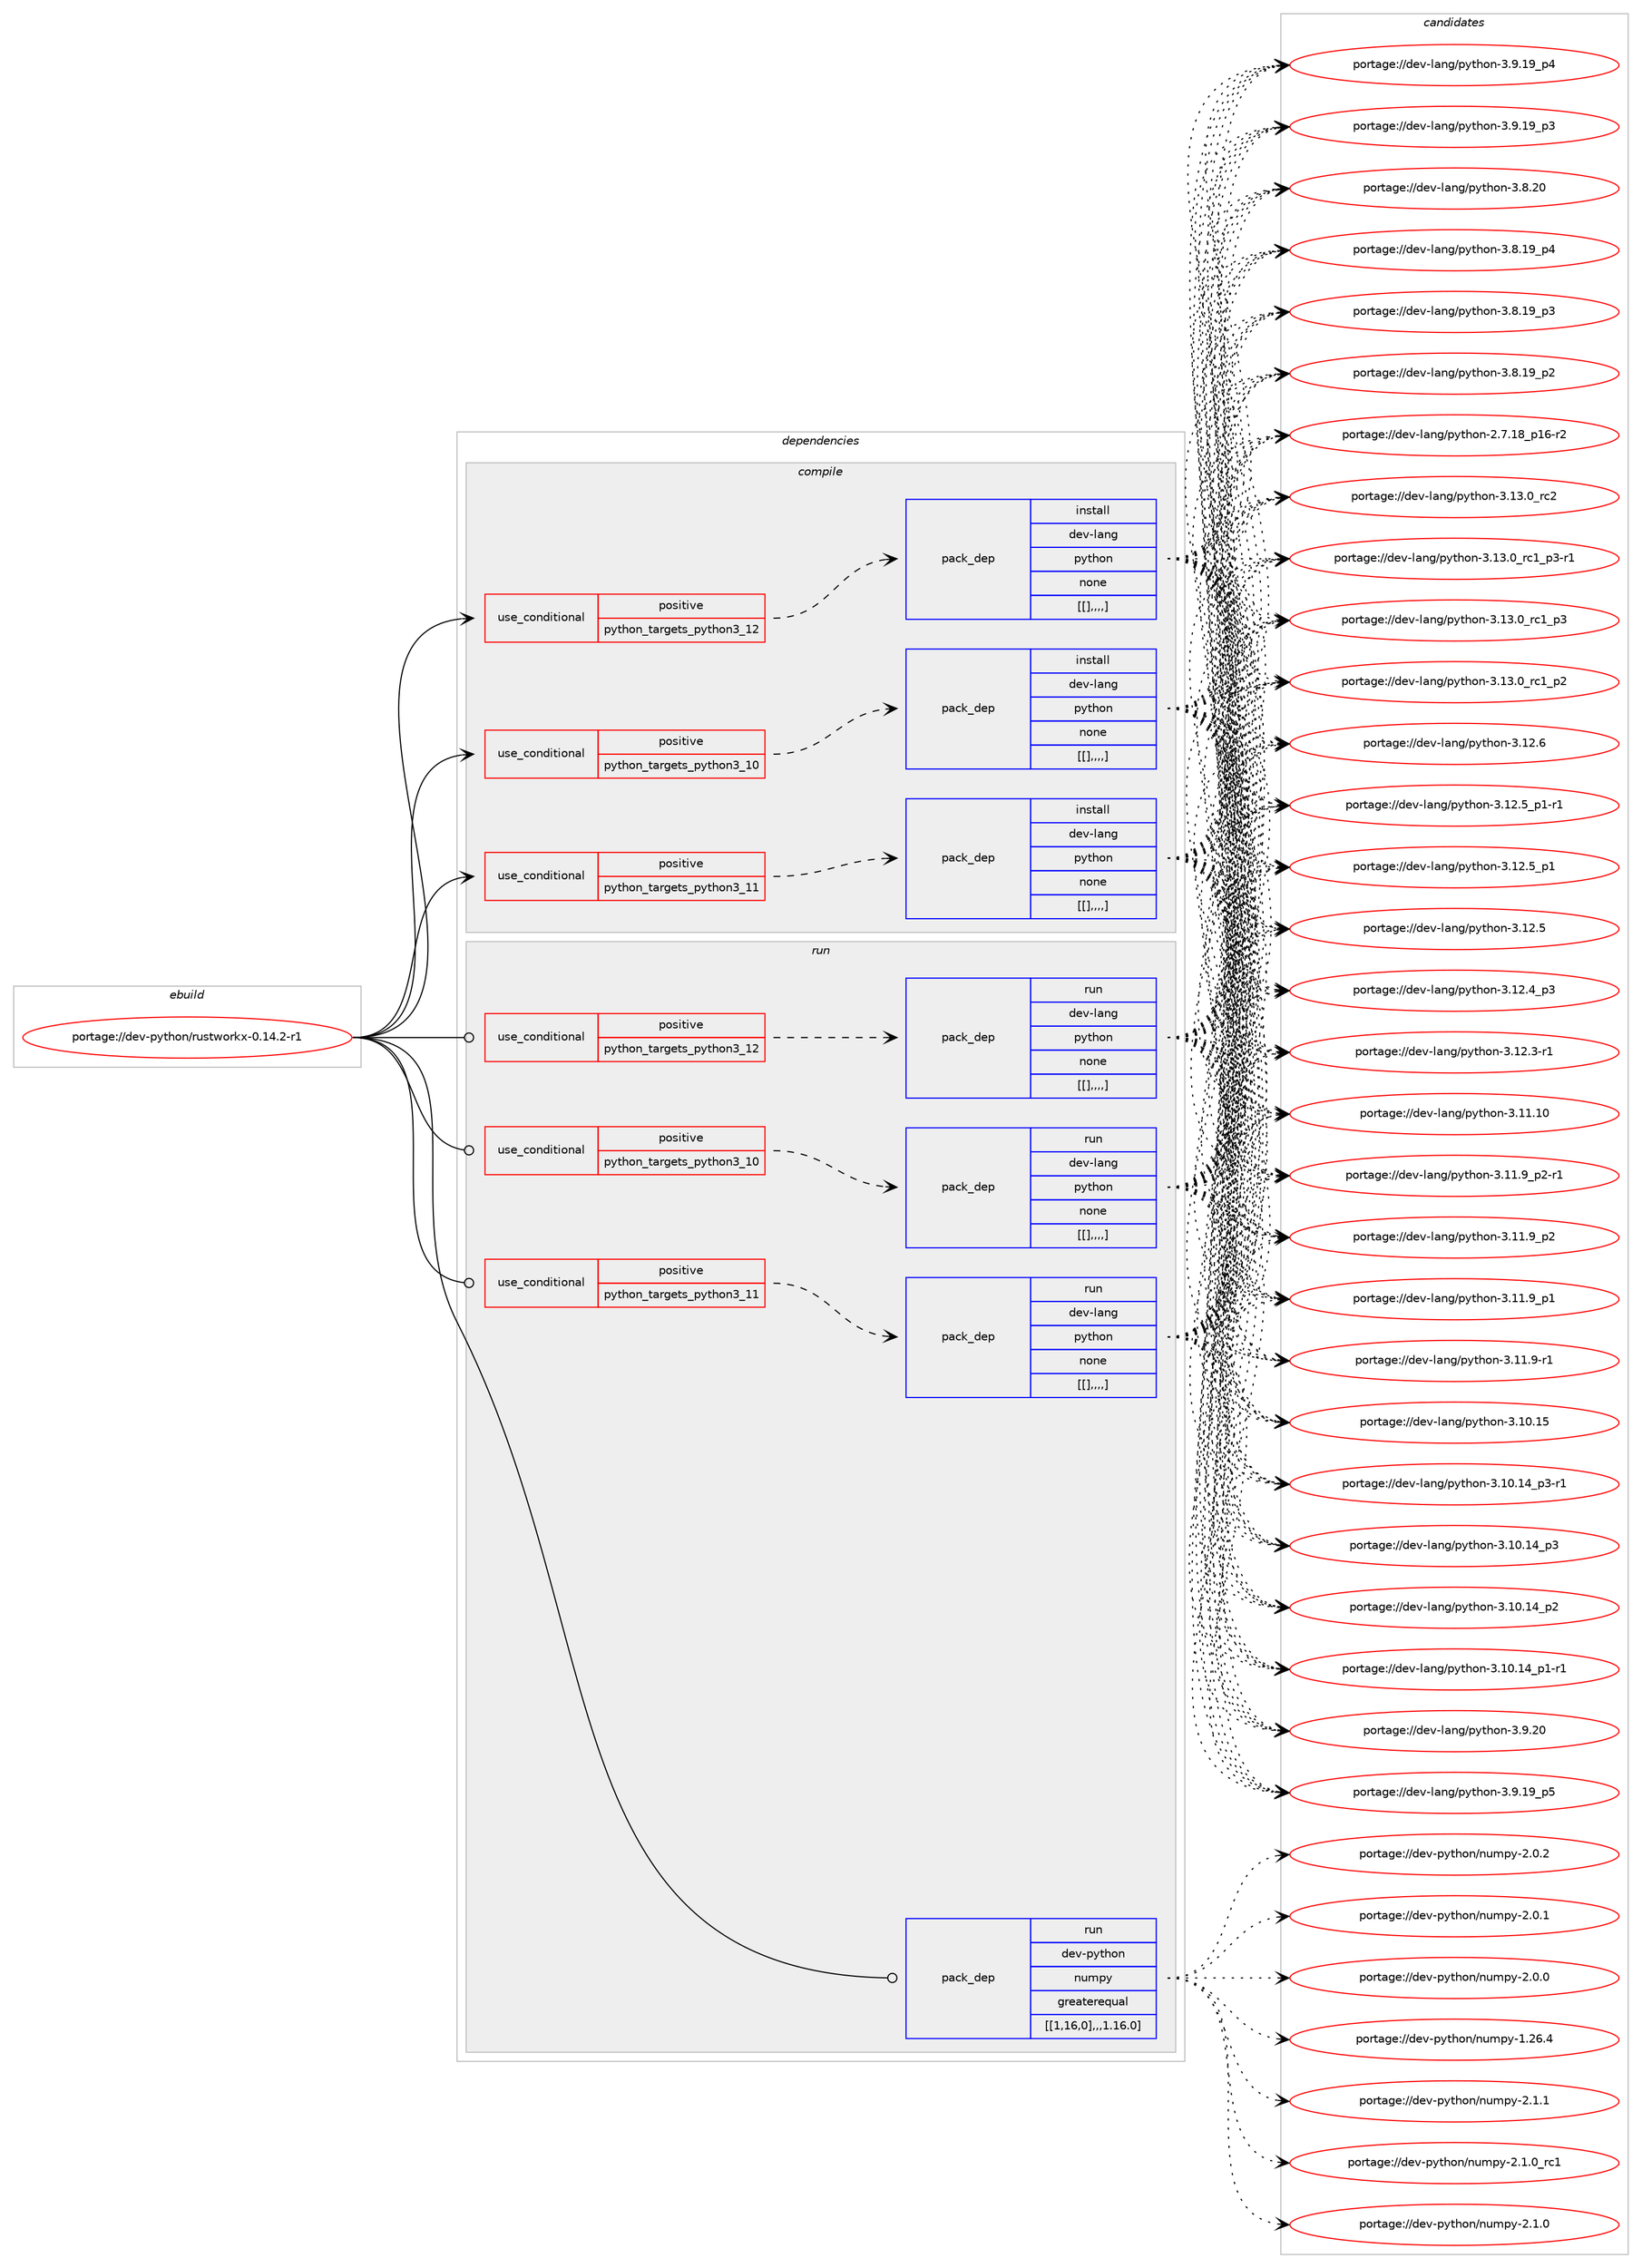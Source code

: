 digraph prolog {

# *************
# Graph options
# *************

newrank=true;
concentrate=true;
compound=true;
graph [rankdir=LR,fontname=Helvetica,fontsize=10,ranksep=1.5];#, ranksep=2.5, nodesep=0.2];
edge  [arrowhead=vee];
node  [fontname=Helvetica,fontsize=10];

# **********
# The ebuild
# **********

subgraph cluster_leftcol {
color=gray;
label=<<i>ebuild</i>>;
id [label="portage://dev-python/rustworkx-0.14.2-r1", color=red, width=4, href="../dev-python/rustworkx-0.14.2-r1.svg"];
}

# ****************
# The dependencies
# ****************

subgraph cluster_midcol {
color=gray;
label=<<i>dependencies</i>>;
subgraph cluster_compile {
fillcolor="#eeeeee";
style=filled;
label=<<i>compile</i>>;
subgraph cond40200 {
dependency164467 [label=<<TABLE BORDER="0" CELLBORDER="1" CELLSPACING="0" CELLPADDING="4"><TR><TD ROWSPAN="3" CELLPADDING="10">use_conditional</TD></TR><TR><TD>positive</TD></TR><TR><TD>python_targets_python3_10</TD></TR></TABLE>>, shape=none, color=red];
subgraph pack123006 {
dependency164468 [label=<<TABLE BORDER="0" CELLBORDER="1" CELLSPACING="0" CELLPADDING="4" WIDTH="220"><TR><TD ROWSPAN="6" CELLPADDING="30">pack_dep</TD></TR><TR><TD WIDTH="110">install</TD></TR><TR><TD>dev-lang</TD></TR><TR><TD>python</TD></TR><TR><TD>none</TD></TR><TR><TD>[[],,,,]</TD></TR></TABLE>>, shape=none, color=blue];
}
dependency164467:e -> dependency164468:w [weight=20,style="dashed",arrowhead="vee"];
}
id:e -> dependency164467:w [weight=20,style="solid",arrowhead="vee"];
subgraph cond40201 {
dependency164469 [label=<<TABLE BORDER="0" CELLBORDER="1" CELLSPACING="0" CELLPADDING="4"><TR><TD ROWSPAN="3" CELLPADDING="10">use_conditional</TD></TR><TR><TD>positive</TD></TR><TR><TD>python_targets_python3_11</TD></TR></TABLE>>, shape=none, color=red];
subgraph pack123007 {
dependency164470 [label=<<TABLE BORDER="0" CELLBORDER="1" CELLSPACING="0" CELLPADDING="4" WIDTH="220"><TR><TD ROWSPAN="6" CELLPADDING="30">pack_dep</TD></TR><TR><TD WIDTH="110">install</TD></TR><TR><TD>dev-lang</TD></TR><TR><TD>python</TD></TR><TR><TD>none</TD></TR><TR><TD>[[],,,,]</TD></TR></TABLE>>, shape=none, color=blue];
}
dependency164469:e -> dependency164470:w [weight=20,style="dashed",arrowhead="vee"];
}
id:e -> dependency164469:w [weight=20,style="solid",arrowhead="vee"];
subgraph cond40202 {
dependency164471 [label=<<TABLE BORDER="0" CELLBORDER="1" CELLSPACING="0" CELLPADDING="4"><TR><TD ROWSPAN="3" CELLPADDING="10">use_conditional</TD></TR><TR><TD>positive</TD></TR><TR><TD>python_targets_python3_12</TD></TR></TABLE>>, shape=none, color=red];
subgraph pack123008 {
dependency164472 [label=<<TABLE BORDER="0" CELLBORDER="1" CELLSPACING="0" CELLPADDING="4" WIDTH="220"><TR><TD ROWSPAN="6" CELLPADDING="30">pack_dep</TD></TR><TR><TD WIDTH="110">install</TD></TR><TR><TD>dev-lang</TD></TR><TR><TD>python</TD></TR><TR><TD>none</TD></TR><TR><TD>[[],,,,]</TD></TR></TABLE>>, shape=none, color=blue];
}
dependency164471:e -> dependency164472:w [weight=20,style="dashed",arrowhead="vee"];
}
id:e -> dependency164471:w [weight=20,style="solid",arrowhead="vee"];
}
subgraph cluster_compileandrun {
fillcolor="#eeeeee";
style=filled;
label=<<i>compile and run</i>>;
}
subgraph cluster_run {
fillcolor="#eeeeee";
style=filled;
label=<<i>run</i>>;
subgraph cond40203 {
dependency164473 [label=<<TABLE BORDER="0" CELLBORDER="1" CELLSPACING="0" CELLPADDING="4"><TR><TD ROWSPAN="3" CELLPADDING="10">use_conditional</TD></TR><TR><TD>positive</TD></TR><TR><TD>python_targets_python3_10</TD></TR></TABLE>>, shape=none, color=red];
subgraph pack123009 {
dependency164474 [label=<<TABLE BORDER="0" CELLBORDER="1" CELLSPACING="0" CELLPADDING="4" WIDTH="220"><TR><TD ROWSPAN="6" CELLPADDING="30">pack_dep</TD></TR><TR><TD WIDTH="110">run</TD></TR><TR><TD>dev-lang</TD></TR><TR><TD>python</TD></TR><TR><TD>none</TD></TR><TR><TD>[[],,,,]</TD></TR></TABLE>>, shape=none, color=blue];
}
dependency164473:e -> dependency164474:w [weight=20,style="dashed",arrowhead="vee"];
}
id:e -> dependency164473:w [weight=20,style="solid",arrowhead="odot"];
subgraph cond40204 {
dependency164475 [label=<<TABLE BORDER="0" CELLBORDER="1" CELLSPACING="0" CELLPADDING="4"><TR><TD ROWSPAN="3" CELLPADDING="10">use_conditional</TD></TR><TR><TD>positive</TD></TR><TR><TD>python_targets_python3_11</TD></TR></TABLE>>, shape=none, color=red];
subgraph pack123010 {
dependency164476 [label=<<TABLE BORDER="0" CELLBORDER="1" CELLSPACING="0" CELLPADDING="4" WIDTH="220"><TR><TD ROWSPAN="6" CELLPADDING="30">pack_dep</TD></TR><TR><TD WIDTH="110">run</TD></TR><TR><TD>dev-lang</TD></TR><TR><TD>python</TD></TR><TR><TD>none</TD></TR><TR><TD>[[],,,,]</TD></TR></TABLE>>, shape=none, color=blue];
}
dependency164475:e -> dependency164476:w [weight=20,style="dashed",arrowhead="vee"];
}
id:e -> dependency164475:w [weight=20,style="solid",arrowhead="odot"];
subgraph cond40205 {
dependency164477 [label=<<TABLE BORDER="0" CELLBORDER="1" CELLSPACING="0" CELLPADDING="4"><TR><TD ROWSPAN="3" CELLPADDING="10">use_conditional</TD></TR><TR><TD>positive</TD></TR><TR><TD>python_targets_python3_12</TD></TR></TABLE>>, shape=none, color=red];
subgraph pack123011 {
dependency164478 [label=<<TABLE BORDER="0" CELLBORDER="1" CELLSPACING="0" CELLPADDING="4" WIDTH="220"><TR><TD ROWSPAN="6" CELLPADDING="30">pack_dep</TD></TR><TR><TD WIDTH="110">run</TD></TR><TR><TD>dev-lang</TD></TR><TR><TD>python</TD></TR><TR><TD>none</TD></TR><TR><TD>[[],,,,]</TD></TR></TABLE>>, shape=none, color=blue];
}
dependency164477:e -> dependency164478:w [weight=20,style="dashed",arrowhead="vee"];
}
id:e -> dependency164477:w [weight=20,style="solid",arrowhead="odot"];
subgraph pack123012 {
dependency164479 [label=<<TABLE BORDER="0" CELLBORDER="1" CELLSPACING="0" CELLPADDING="4" WIDTH="220"><TR><TD ROWSPAN="6" CELLPADDING="30">pack_dep</TD></TR><TR><TD WIDTH="110">run</TD></TR><TR><TD>dev-python</TD></TR><TR><TD>numpy</TD></TR><TR><TD>greaterequal</TD></TR><TR><TD>[[1,16,0],,,1.16.0]</TD></TR></TABLE>>, shape=none, color=blue];
}
id:e -> dependency164479:w [weight=20,style="solid",arrowhead="odot"];
}
}

# **************
# The candidates
# **************

subgraph cluster_choices {
rank=same;
color=gray;
label=<<i>candidates</i>>;

subgraph choice123006 {
color=black;
nodesep=1;
choice10010111845108971101034711212111610411111045514649514648951149950 [label="portage://dev-lang/python-3.13.0_rc2", color=red, width=4,href="../dev-lang/python-3.13.0_rc2.svg"];
choice1001011184510897110103471121211161041111104551464951464895114994995112514511449 [label="portage://dev-lang/python-3.13.0_rc1_p3-r1", color=red, width=4,href="../dev-lang/python-3.13.0_rc1_p3-r1.svg"];
choice100101118451089711010347112121116104111110455146495146489511499499511251 [label="portage://dev-lang/python-3.13.0_rc1_p3", color=red, width=4,href="../dev-lang/python-3.13.0_rc1_p3.svg"];
choice100101118451089711010347112121116104111110455146495146489511499499511250 [label="portage://dev-lang/python-3.13.0_rc1_p2", color=red, width=4,href="../dev-lang/python-3.13.0_rc1_p2.svg"];
choice10010111845108971101034711212111610411111045514649504654 [label="portage://dev-lang/python-3.12.6", color=red, width=4,href="../dev-lang/python-3.12.6.svg"];
choice1001011184510897110103471121211161041111104551464950465395112494511449 [label="portage://dev-lang/python-3.12.5_p1-r1", color=red, width=4,href="../dev-lang/python-3.12.5_p1-r1.svg"];
choice100101118451089711010347112121116104111110455146495046539511249 [label="portage://dev-lang/python-3.12.5_p1", color=red, width=4,href="../dev-lang/python-3.12.5_p1.svg"];
choice10010111845108971101034711212111610411111045514649504653 [label="portage://dev-lang/python-3.12.5", color=red, width=4,href="../dev-lang/python-3.12.5.svg"];
choice100101118451089711010347112121116104111110455146495046529511251 [label="portage://dev-lang/python-3.12.4_p3", color=red, width=4,href="../dev-lang/python-3.12.4_p3.svg"];
choice100101118451089711010347112121116104111110455146495046514511449 [label="portage://dev-lang/python-3.12.3-r1", color=red, width=4,href="../dev-lang/python-3.12.3-r1.svg"];
choice1001011184510897110103471121211161041111104551464949464948 [label="portage://dev-lang/python-3.11.10", color=red, width=4,href="../dev-lang/python-3.11.10.svg"];
choice1001011184510897110103471121211161041111104551464949465795112504511449 [label="portage://dev-lang/python-3.11.9_p2-r1", color=red, width=4,href="../dev-lang/python-3.11.9_p2-r1.svg"];
choice100101118451089711010347112121116104111110455146494946579511250 [label="portage://dev-lang/python-3.11.9_p2", color=red, width=4,href="../dev-lang/python-3.11.9_p2.svg"];
choice100101118451089711010347112121116104111110455146494946579511249 [label="portage://dev-lang/python-3.11.9_p1", color=red, width=4,href="../dev-lang/python-3.11.9_p1.svg"];
choice100101118451089711010347112121116104111110455146494946574511449 [label="portage://dev-lang/python-3.11.9-r1", color=red, width=4,href="../dev-lang/python-3.11.9-r1.svg"];
choice1001011184510897110103471121211161041111104551464948464953 [label="portage://dev-lang/python-3.10.15", color=red, width=4,href="../dev-lang/python-3.10.15.svg"];
choice100101118451089711010347112121116104111110455146494846495295112514511449 [label="portage://dev-lang/python-3.10.14_p3-r1", color=red, width=4,href="../dev-lang/python-3.10.14_p3-r1.svg"];
choice10010111845108971101034711212111610411111045514649484649529511251 [label="portage://dev-lang/python-3.10.14_p3", color=red, width=4,href="../dev-lang/python-3.10.14_p3.svg"];
choice10010111845108971101034711212111610411111045514649484649529511250 [label="portage://dev-lang/python-3.10.14_p2", color=red, width=4,href="../dev-lang/python-3.10.14_p2.svg"];
choice100101118451089711010347112121116104111110455146494846495295112494511449 [label="portage://dev-lang/python-3.10.14_p1-r1", color=red, width=4,href="../dev-lang/python-3.10.14_p1-r1.svg"];
choice10010111845108971101034711212111610411111045514657465048 [label="portage://dev-lang/python-3.9.20", color=red, width=4,href="../dev-lang/python-3.9.20.svg"];
choice100101118451089711010347112121116104111110455146574649579511253 [label="portage://dev-lang/python-3.9.19_p5", color=red, width=4,href="../dev-lang/python-3.9.19_p5.svg"];
choice100101118451089711010347112121116104111110455146574649579511252 [label="portage://dev-lang/python-3.9.19_p4", color=red, width=4,href="../dev-lang/python-3.9.19_p4.svg"];
choice100101118451089711010347112121116104111110455146574649579511251 [label="portage://dev-lang/python-3.9.19_p3", color=red, width=4,href="../dev-lang/python-3.9.19_p3.svg"];
choice10010111845108971101034711212111610411111045514656465048 [label="portage://dev-lang/python-3.8.20", color=red, width=4,href="../dev-lang/python-3.8.20.svg"];
choice100101118451089711010347112121116104111110455146564649579511252 [label="portage://dev-lang/python-3.8.19_p4", color=red, width=4,href="../dev-lang/python-3.8.19_p4.svg"];
choice100101118451089711010347112121116104111110455146564649579511251 [label="portage://dev-lang/python-3.8.19_p3", color=red, width=4,href="../dev-lang/python-3.8.19_p3.svg"];
choice100101118451089711010347112121116104111110455146564649579511250 [label="portage://dev-lang/python-3.8.19_p2", color=red, width=4,href="../dev-lang/python-3.8.19_p2.svg"];
choice100101118451089711010347112121116104111110455046554649569511249544511450 [label="portage://dev-lang/python-2.7.18_p16-r2", color=red, width=4,href="../dev-lang/python-2.7.18_p16-r2.svg"];
dependency164468:e -> choice10010111845108971101034711212111610411111045514649514648951149950:w [style=dotted,weight="100"];
dependency164468:e -> choice1001011184510897110103471121211161041111104551464951464895114994995112514511449:w [style=dotted,weight="100"];
dependency164468:e -> choice100101118451089711010347112121116104111110455146495146489511499499511251:w [style=dotted,weight="100"];
dependency164468:e -> choice100101118451089711010347112121116104111110455146495146489511499499511250:w [style=dotted,weight="100"];
dependency164468:e -> choice10010111845108971101034711212111610411111045514649504654:w [style=dotted,weight="100"];
dependency164468:e -> choice1001011184510897110103471121211161041111104551464950465395112494511449:w [style=dotted,weight="100"];
dependency164468:e -> choice100101118451089711010347112121116104111110455146495046539511249:w [style=dotted,weight="100"];
dependency164468:e -> choice10010111845108971101034711212111610411111045514649504653:w [style=dotted,weight="100"];
dependency164468:e -> choice100101118451089711010347112121116104111110455146495046529511251:w [style=dotted,weight="100"];
dependency164468:e -> choice100101118451089711010347112121116104111110455146495046514511449:w [style=dotted,weight="100"];
dependency164468:e -> choice1001011184510897110103471121211161041111104551464949464948:w [style=dotted,weight="100"];
dependency164468:e -> choice1001011184510897110103471121211161041111104551464949465795112504511449:w [style=dotted,weight="100"];
dependency164468:e -> choice100101118451089711010347112121116104111110455146494946579511250:w [style=dotted,weight="100"];
dependency164468:e -> choice100101118451089711010347112121116104111110455146494946579511249:w [style=dotted,weight="100"];
dependency164468:e -> choice100101118451089711010347112121116104111110455146494946574511449:w [style=dotted,weight="100"];
dependency164468:e -> choice1001011184510897110103471121211161041111104551464948464953:w [style=dotted,weight="100"];
dependency164468:e -> choice100101118451089711010347112121116104111110455146494846495295112514511449:w [style=dotted,weight="100"];
dependency164468:e -> choice10010111845108971101034711212111610411111045514649484649529511251:w [style=dotted,weight="100"];
dependency164468:e -> choice10010111845108971101034711212111610411111045514649484649529511250:w [style=dotted,weight="100"];
dependency164468:e -> choice100101118451089711010347112121116104111110455146494846495295112494511449:w [style=dotted,weight="100"];
dependency164468:e -> choice10010111845108971101034711212111610411111045514657465048:w [style=dotted,weight="100"];
dependency164468:e -> choice100101118451089711010347112121116104111110455146574649579511253:w [style=dotted,weight="100"];
dependency164468:e -> choice100101118451089711010347112121116104111110455146574649579511252:w [style=dotted,weight="100"];
dependency164468:e -> choice100101118451089711010347112121116104111110455146574649579511251:w [style=dotted,weight="100"];
dependency164468:e -> choice10010111845108971101034711212111610411111045514656465048:w [style=dotted,weight="100"];
dependency164468:e -> choice100101118451089711010347112121116104111110455146564649579511252:w [style=dotted,weight="100"];
dependency164468:e -> choice100101118451089711010347112121116104111110455146564649579511251:w [style=dotted,weight="100"];
dependency164468:e -> choice100101118451089711010347112121116104111110455146564649579511250:w [style=dotted,weight="100"];
dependency164468:e -> choice100101118451089711010347112121116104111110455046554649569511249544511450:w [style=dotted,weight="100"];
}
subgraph choice123007 {
color=black;
nodesep=1;
choice10010111845108971101034711212111610411111045514649514648951149950 [label="portage://dev-lang/python-3.13.0_rc2", color=red, width=4,href="../dev-lang/python-3.13.0_rc2.svg"];
choice1001011184510897110103471121211161041111104551464951464895114994995112514511449 [label="portage://dev-lang/python-3.13.0_rc1_p3-r1", color=red, width=4,href="../dev-lang/python-3.13.0_rc1_p3-r1.svg"];
choice100101118451089711010347112121116104111110455146495146489511499499511251 [label="portage://dev-lang/python-3.13.0_rc1_p3", color=red, width=4,href="../dev-lang/python-3.13.0_rc1_p3.svg"];
choice100101118451089711010347112121116104111110455146495146489511499499511250 [label="portage://dev-lang/python-3.13.0_rc1_p2", color=red, width=4,href="../dev-lang/python-3.13.0_rc1_p2.svg"];
choice10010111845108971101034711212111610411111045514649504654 [label="portage://dev-lang/python-3.12.6", color=red, width=4,href="../dev-lang/python-3.12.6.svg"];
choice1001011184510897110103471121211161041111104551464950465395112494511449 [label="portage://dev-lang/python-3.12.5_p1-r1", color=red, width=4,href="../dev-lang/python-3.12.5_p1-r1.svg"];
choice100101118451089711010347112121116104111110455146495046539511249 [label="portage://dev-lang/python-3.12.5_p1", color=red, width=4,href="../dev-lang/python-3.12.5_p1.svg"];
choice10010111845108971101034711212111610411111045514649504653 [label="portage://dev-lang/python-3.12.5", color=red, width=4,href="../dev-lang/python-3.12.5.svg"];
choice100101118451089711010347112121116104111110455146495046529511251 [label="portage://dev-lang/python-3.12.4_p3", color=red, width=4,href="../dev-lang/python-3.12.4_p3.svg"];
choice100101118451089711010347112121116104111110455146495046514511449 [label="portage://dev-lang/python-3.12.3-r1", color=red, width=4,href="../dev-lang/python-3.12.3-r1.svg"];
choice1001011184510897110103471121211161041111104551464949464948 [label="portage://dev-lang/python-3.11.10", color=red, width=4,href="../dev-lang/python-3.11.10.svg"];
choice1001011184510897110103471121211161041111104551464949465795112504511449 [label="portage://dev-lang/python-3.11.9_p2-r1", color=red, width=4,href="../dev-lang/python-3.11.9_p2-r1.svg"];
choice100101118451089711010347112121116104111110455146494946579511250 [label="portage://dev-lang/python-3.11.9_p2", color=red, width=4,href="../dev-lang/python-3.11.9_p2.svg"];
choice100101118451089711010347112121116104111110455146494946579511249 [label="portage://dev-lang/python-3.11.9_p1", color=red, width=4,href="../dev-lang/python-3.11.9_p1.svg"];
choice100101118451089711010347112121116104111110455146494946574511449 [label="portage://dev-lang/python-3.11.9-r1", color=red, width=4,href="../dev-lang/python-3.11.9-r1.svg"];
choice1001011184510897110103471121211161041111104551464948464953 [label="portage://dev-lang/python-3.10.15", color=red, width=4,href="../dev-lang/python-3.10.15.svg"];
choice100101118451089711010347112121116104111110455146494846495295112514511449 [label="portage://dev-lang/python-3.10.14_p3-r1", color=red, width=4,href="../dev-lang/python-3.10.14_p3-r1.svg"];
choice10010111845108971101034711212111610411111045514649484649529511251 [label="portage://dev-lang/python-3.10.14_p3", color=red, width=4,href="../dev-lang/python-3.10.14_p3.svg"];
choice10010111845108971101034711212111610411111045514649484649529511250 [label="portage://dev-lang/python-3.10.14_p2", color=red, width=4,href="../dev-lang/python-3.10.14_p2.svg"];
choice100101118451089711010347112121116104111110455146494846495295112494511449 [label="portage://dev-lang/python-3.10.14_p1-r1", color=red, width=4,href="../dev-lang/python-3.10.14_p1-r1.svg"];
choice10010111845108971101034711212111610411111045514657465048 [label="portage://dev-lang/python-3.9.20", color=red, width=4,href="../dev-lang/python-3.9.20.svg"];
choice100101118451089711010347112121116104111110455146574649579511253 [label="portage://dev-lang/python-3.9.19_p5", color=red, width=4,href="../dev-lang/python-3.9.19_p5.svg"];
choice100101118451089711010347112121116104111110455146574649579511252 [label="portage://dev-lang/python-3.9.19_p4", color=red, width=4,href="../dev-lang/python-3.9.19_p4.svg"];
choice100101118451089711010347112121116104111110455146574649579511251 [label="portage://dev-lang/python-3.9.19_p3", color=red, width=4,href="../dev-lang/python-3.9.19_p3.svg"];
choice10010111845108971101034711212111610411111045514656465048 [label="portage://dev-lang/python-3.8.20", color=red, width=4,href="../dev-lang/python-3.8.20.svg"];
choice100101118451089711010347112121116104111110455146564649579511252 [label="portage://dev-lang/python-3.8.19_p4", color=red, width=4,href="../dev-lang/python-3.8.19_p4.svg"];
choice100101118451089711010347112121116104111110455146564649579511251 [label="portage://dev-lang/python-3.8.19_p3", color=red, width=4,href="../dev-lang/python-3.8.19_p3.svg"];
choice100101118451089711010347112121116104111110455146564649579511250 [label="portage://dev-lang/python-3.8.19_p2", color=red, width=4,href="../dev-lang/python-3.8.19_p2.svg"];
choice100101118451089711010347112121116104111110455046554649569511249544511450 [label="portage://dev-lang/python-2.7.18_p16-r2", color=red, width=4,href="../dev-lang/python-2.7.18_p16-r2.svg"];
dependency164470:e -> choice10010111845108971101034711212111610411111045514649514648951149950:w [style=dotted,weight="100"];
dependency164470:e -> choice1001011184510897110103471121211161041111104551464951464895114994995112514511449:w [style=dotted,weight="100"];
dependency164470:e -> choice100101118451089711010347112121116104111110455146495146489511499499511251:w [style=dotted,weight="100"];
dependency164470:e -> choice100101118451089711010347112121116104111110455146495146489511499499511250:w [style=dotted,weight="100"];
dependency164470:e -> choice10010111845108971101034711212111610411111045514649504654:w [style=dotted,weight="100"];
dependency164470:e -> choice1001011184510897110103471121211161041111104551464950465395112494511449:w [style=dotted,weight="100"];
dependency164470:e -> choice100101118451089711010347112121116104111110455146495046539511249:w [style=dotted,weight="100"];
dependency164470:e -> choice10010111845108971101034711212111610411111045514649504653:w [style=dotted,weight="100"];
dependency164470:e -> choice100101118451089711010347112121116104111110455146495046529511251:w [style=dotted,weight="100"];
dependency164470:e -> choice100101118451089711010347112121116104111110455146495046514511449:w [style=dotted,weight="100"];
dependency164470:e -> choice1001011184510897110103471121211161041111104551464949464948:w [style=dotted,weight="100"];
dependency164470:e -> choice1001011184510897110103471121211161041111104551464949465795112504511449:w [style=dotted,weight="100"];
dependency164470:e -> choice100101118451089711010347112121116104111110455146494946579511250:w [style=dotted,weight="100"];
dependency164470:e -> choice100101118451089711010347112121116104111110455146494946579511249:w [style=dotted,weight="100"];
dependency164470:e -> choice100101118451089711010347112121116104111110455146494946574511449:w [style=dotted,weight="100"];
dependency164470:e -> choice1001011184510897110103471121211161041111104551464948464953:w [style=dotted,weight="100"];
dependency164470:e -> choice100101118451089711010347112121116104111110455146494846495295112514511449:w [style=dotted,weight="100"];
dependency164470:e -> choice10010111845108971101034711212111610411111045514649484649529511251:w [style=dotted,weight="100"];
dependency164470:e -> choice10010111845108971101034711212111610411111045514649484649529511250:w [style=dotted,weight="100"];
dependency164470:e -> choice100101118451089711010347112121116104111110455146494846495295112494511449:w [style=dotted,weight="100"];
dependency164470:e -> choice10010111845108971101034711212111610411111045514657465048:w [style=dotted,weight="100"];
dependency164470:e -> choice100101118451089711010347112121116104111110455146574649579511253:w [style=dotted,weight="100"];
dependency164470:e -> choice100101118451089711010347112121116104111110455146574649579511252:w [style=dotted,weight="100"];
dependency164470:e -> choice100101118451089711010347112121116104111110455146574649579511251:w [style=dotted,weight="100"];
dependency164470:e -> choice10010111845108971101034711212111610411111045514656465048:w [style=dotted,weight="100"];
dependency164470:e -> choice100101118451089711010347112121116104111110455146564649579511252:w [style=dotted,weight="100"];
dependency164470:e -> choice100101118451089711010347112121116104111110455146564649579511251:w [style=dotted,weight="100"];
dependency164470:e -> choice100101118451089711010347112121116104111110455146564649579511250:w [style=dotted,weight="100"];
dependency164470:e -> choice100101118451089711010347112121116104111110455046554649569511249544511450:w [style=dotted,weight="100"];
}
subgraph choice123008 {
color=black;
nodesep=1;
choice10010111845108971101034711212111610411111045514649514648951149950 [label="portage://dev-lang/python-3.13.0_rc2", color=red, width=4,href="../dev-lang/python-3.13.0_rc2.svg"];
choice1001011184510897110103471121211161041111104551464951464895114994995112514511449 [label="portage://dev-lang/python-3.13.0_rc1_p3-r1", color=red, width=4,href="../dev-lang/python-3.13.0_rc1_p3-r1.svg"];
choice100101118451089711010347112121116104111110455146495146489511499499511251 [label="portage://dev-lang/python-3.13.0_rc1_p3", color=red, width=4,href="../dev-lang/python-3.13.0_rc1_p3.svg"];
choice100101118451089711010347112121116104111110455146495146489511499499511250 [label="portage://dev-lang/python-3.13.0_rc1_p2", color=red, width=4,href="../dev-lang/python-3.13.0_rc1_p2.svg"];
choice10010111845108971101034711212111610411111045514649504654 [label="portage://dev-lang/python-3.12.6", color=red, width=4,href="../dev-lang/python-3.12.6.svg"];
choice1001011184510897110103471121211161041111104551464950465395112494511449 [label="portage://dev-lang/python-3.12.5_p1-r1", color=red, width=4,href="../dev-lang/python-3.12.5_p1-r1.svg"];
choice100101118451089711010347112121116104111110455146495046539511249 [label="portage://dev-lang/python-3.12.5_p1", color=red, width=4,href="../dev-lang/python-3.12.5_p1.svg"];
choice10010111845108971101034711212111610411111045514649504653 [label="portage://dev-lang/python-3.12.5", color=red, width=4,href="../dev-lang/python-3.12.5.svg"];
choice100101118451089711010347112121116104111110455146495046529511251 [label="portage://dev-lang/python-3.12.4_p3", color=red, width=4,href="../dev-lang/python-3.12.4_p3.svg"];
choice100101118451089711010347112121116104111110455146495046514511449 [label="portage://dev-lang/python-3.12.3-r1", color=red, width=4,href="../dev-lang/python-3.12.3-r1.svg"];
choice1001011184510897110103471121211161041111104551464949464948 [label="portage://dev-lang/python-3.11.10", color=red, width=4,href="../dev-lang/python-3.11.10.svg"];
choice1001011184510897110103471121211161041111104551464949465795112504511449 [label="portage://dev-lang/python-3.11.9_p2-r1", color=red, width=4,href="../dev-lang/python-3.11.9_p2-r1.svg"];
choice100101118451089711010347112121116104111110455146494946579511250 [label="portage://dev-lang/python-3.11.9_p2", color=red, width=4,href="../dev-lang/python-3.11.9_p2.svg"];
choice100101118451089711010347112121116104111110455146494946579511249 [label="portage://dev-lang/python-3.11.9_p1", color=red, width=4,href="../dev-lang/python-3.11.9_p1.svg"];
choice100101118451089711010347112121116104111110455146494946574511449 [label="portage://dev-lang/python-3.11.9-r1", color=red, width=4,href="../dev-lang/python-3.11.9-r1.svg"];
choice1001011184510897110103471121211161041111104551464948464953 [label="portage://dev-lang/python-3.10.15", color=red, width=4,href="../dev-lang/python-3.10.15.svg"];
choice100101118451089711010347112121116104111110455146494846495295112514511449 [label="portage://dev-lang/python-3.10.14_p3-r1", color=red, width=4,href="../dev-lang/python-3.10.14_p3-r1.svg"];
choice10010111845108971101034711212111610411111045514649484649529511251 [label="portage://dev-lang/python-3.10.14_p3", color=red, width=4,href="../dev-lang/python-3.10.14_p3.svg"];
choice10010111845108971101034711212111610411111045514649484649529511250 [label="portage://dev-lang/python-3.10.14_p2", color=red, width=4,href="../dev-lang/python-3.10.14_p2.svg"];
choice100101118451089711010347112121116104111110455146494846495295112494511449 [label="portage://dev-lang/python-3.10.14_p1-r1", color=red, width=4,href="../dev-lang/python-3.10.14_p1-r1.svg"];
choice10010111845108971101034711212111610411111045514657465048 [label="portage://dev-lang/python-3.9.20", color=red, width=4,href="../dev-lang/python-3.9.20.svg"];
choice100101118451089711010347112121116104111110455146574649579511253 [label="portage://dev-lang/python-3.9.19_p5", color=red, width=4,href="../dev-lang/python-3.9.19_p5.svg"];
choice100101118451089711010347112121116104111110455146574649579511252 [label="portage://dev-lang/python-3.9.19_p4", color=red, width=4,href="../dev-lang/python-3.9.19_p4.svg"];
choice100101118451089711010347112121116104111110455146574649579511251 [label="portage://dev-lang/python-3.9.19_p3", color=red, width=4,href="../dev-lang/python-3.9.19_p3.svg"];
choice10010111845108971101034711212111610411111045514656465048 [label="portage://dev-lang/python-3.8.20", color=red, width=4,href="../dev-lang/python-3.8.20.svg"];
choice100101118451089711010347112121116104111110455146564649579511252 [label="portage://dev-lang/python-3.8.19_p4", color=red, width=4,href="../dev-lang/python-3.8.19_p4.svg"];
choice100101118451089711010347112121116104111110455146564649579511251 [label="portage://dev-lang/python-3.8.19_p3", color=red, width=4,href="../dev-lang/python-3.8.19_p3.svg"];
choice100101118451089711010347112121116104111110455146564649579511250 [label="portage://dev-lang/python-3.8.19_p2", color=red, width=4,href="../dev-lang/python-3.8.19_p2.svg"];
choice100101118451089711010347112121116104111110455046554649569511249544511450 [label="portage://dev-lang/python-2.7.18_p16-r2", color=red, width=4,href="../dev-lang/python-2.7.18_p16-r2.svg"];
dependency164472:e -> choice10010111845108971101034711212111610411111045514649514648951149950:w [style=dotted,weight="100"];
dependency164472:e -> choice1001011184510897110103471121211161041111104551464951464895114994995112514511449:w [style=dotted,weight="100"];
dependency164472:e -> choice100101118451089711010347112121116104111110455146495146489511499499511251:w [style=dotted,weight="100"];
dependency164472:e -> choice100101118451089711010347112121116104111110455146495146489511499499511250:w [style=dotted,weight="100"];
dependency164472:e -> choice10010111845108971101034711212111610411111045514649504654:w [style=dotted,weight="100"];
dependency164472:e -> choice1001011184510897110103471121211161041111104551464950465395112494511449:w [style=dotted,weight="100"];
dependency164472:e -> choice100101118451089711010347112121116104111110455146495046539511249:w [style=dotted,weight="100"];
dependency164472:e -> choice10010111845108971101034711212111610411111045514649504653:w [style=dotted,weight="100"];
dependency164472:e -> choice100101118451089711010347112121116104111110455146495046529511251:w [style=dotted,weight="100"];
dependency164472:e -> choice100101118451089711010347112121116104111110455146495046514511449:w [style=dotted,weight="100"];
dependency164472:e -> choice1001011184510897110103471121211161041111104551464949464948:w [style=dotted,weight="100"];
dependency164472:e -> choice1001011184510897110103471121211161041111104551464949465795112504511449:w [style=dotted,weight="100"];
dependency164472:e -> choice100101118451089711010347112121116104111110455146494946579511250:w [style=dotted,weight="100"];
dependency164472:e -> choice100101118451089711010347112121116104111110455146494946579511249:w [style=dotted,weight="100"];
dependency164472:e -> choice100101118451089711010347112121116104111110455146494946574511449:w [style=dotted,weight="100"];
dependency164472:e -> choice1001011184510897110103471121211161041111104551464948464953:w [style=dotted,weight="100"];
dependency164472:e -> choice100101118451089711010347112121116104111110455146494846495295112514511449:w [style=dotted,weight="100"];
dependency164472:e -> choice10010111845108971101034711212111610411111045514649484649529511251:w [style=dotted,weight="100"];
dependency164472:e -> choice10010111845108971101034711212111610411111045514649484649529511250:w [style=dotted,weight="100"];
dependency164472:e -> choice100101118451089711010347112121116104111110455146494846495295112494511449:w [style=dotted,weight="100"];
dependency164472:e -> choice10010111845108971101034711212111610411111045514657465048:w [style=dotted,weight="100"];
dependency164472:e -> choice100101118451089711010347112121116104111110455146574649579511253:w [style=dotted,weight="100"];
dependency164472:e -> choice100101118451089711010347112121116104111110455146574649579511252:w [style=dotted,weight="100"];
dependency164472:e -> choice100101118451089711010347112121116104111110455146574649579511251:w [style=dotted,weight="100"];
dependency164472:e -> choice10010111845108971101034711212111610411111045514656465048:w [style=dotted,weight="100"];
dependency164472:e -> choice100101118451089711010347112121116104111110455146564649579511252:w [style=dotted,weight="100"];
dependency164472:e -> choice100101118451089711010347112121116104111110455146564649579511251:w [style=dotted,weight="100"];
dependency164472:e -> choice100101118451089711010347112121116104111110455146564649579511250:w [style=dotted,weight="100"];
dependency164472:e -> choice100101118451089711010347112121116104111110455046554649569511249544511450:w [style=dotted,weight="100"];
}
subgraph choice123009 {
color=black;
nodesep=1;
choice10010111845108971101034711212111610411111045514649514648951149950 [label="portage://dev-lang/python-3.13.0_rc2", color=red, width=4,href="../dev-lang/python-3.13.0_rc2.svg"];
choice1001011184510897110103471121211161041111104551464951464895114994995112514511449 [label="portage://dev-lang/python-3.13.0_rc1_p3-r1", color=red, width=4,href="../dev-lang/python-3.13.0_rc1_p3-r1.svg"];
choice100101118451089711010347112121116104111110455146495146489511499499511251 [label="portage://dev-lang/python-3.13.0_rc1_p3", color=red, width=4,href="../dev-lang/python-3.13.0_rc1_p3.svg"];
choice100101118451089711010347112121116104111110455146495146489511499499511250 [label="portage://dev-lang/python-3.13.0_rc1_p2", color=red, width=4,href="../dev-lang/python-3.13.0_rc1_p2.svg"];
choice10010111845108971101034711212111610411111045514649504654 [label="portage://dev-lang/python-3.12.6", color=red, width=4,href="../dev-lang/python-3.12.6.svg"];
choice1001011184510897110103471121211161041111104551464950465395112494511449 [label="portage://dev-lang/python-3.12.5_p1-r1", color=red, width=4,href="../dev-lang/python-3.12.5_p1-r1.svg"];
choice100101118451089711010347112121116104111110455146495046539511249 [label="portage://dev-lang/python-3.12.5_p1", color=red, width=4,href="../dev-lang/python-3.12.5_p1.svg"];
choice10010111845108971101034711212111610411111045514649504653 [label="portage://dev-lang/python-3.12.5", color=red, width=4,href="../dev-lang/python-3.12.5.svg"];
choice100101118451089711010347112121116104111110455146495046529511251 [label="portage://dev-lang/python-3.12.4_p3", color=red, width=4,href="../dev-lang/python-3.12.4_p3.svg"];
choice100101118451089711010347112121116104111110455146495046514511449 [label="portage://dev-lang/python-3.12.3-r1", color=red, width=4,href="../dev-lang/python-3.12.3-r1.svg"];
choice1001011184510897110103471121211161041111104551464949464948 [label="portage://dev-lang/python-3.11.10", color=red, width=4,href="../dev-lang/python-3.11.10.svg"];
choice1001011184510897110103471121211161041111104551464949465795112504511449 [label="portage://dev-lang/python-3.11.9_p2-r1", color=red, width=4,href="../dev-lang/python-3.11.9_p2-r1.svg"];
choice100101118451089711010347112121116104111110455146494946579511250 [label="portage://dev-lang/python-3.11.9_p2", color=red, width=4,href="../dev-lang/python-3.11.9_p2.svg"];
choice100101118451089711010347112121116104111110455146494946579511249 [label="portage://dev-lang/python-3.11.9_p1", color=red, width=4,href="../dev-lang/python-3.11.9_p1.svg"];
choice100101118451089711010347112121116104111110455146494946574511449 [label="portage://dev-lang/python-3.11.9-r1", color=red, width=4,href="../dev-lang/python-3.11.9-r1.svg"];
choice1001011184510897110103471121211161041111104551464948464953 [label="portage://dev-lang/python-3.10.15", color=red, width=4,href="../dev-lang/python-3.10.15.svg"];
choice100101118451089711010347112121116104111110455146494846495295112514511449 [label="portage://dev-lang/python-3.10.14_p3-r1", color=red, width=4,href="../dev-lang/python-3.10.14_p3-r1.svg"];
choice10010111845108971101034711212111610411111045514649484649529511251 [label="portage://dev-lang/python-3.10.14_p3", color=red, width=4,href="../dev-lang/python-3.10.14_p3.svg"];
choice10010111845108971101034711212111610411111045514649484649529511250 [label="portage://dev-lang/python-3.10.14_p2", color=red, width=4,href="../dev-lang/python-3.10.14_p2.svg"];
choice100101118451089711010347112121116104111110455146494846495295112494511449 [label="portage://dev-lang/python-3.10.14_p1-r1", color=red, width=4,href="../dev-lang/python-3.10.14_p1-r1.svg"];
choice10010111845108971101034711212111610411111045514657465048 [label="portage://dev-lang/python-3.9.20", color=red, width=4,href="../dev-lang/python-3.9.20.svg"];
choice100101118451089711010347112121116104111110455146574649579511253 [label="portage://dev-lang/python-3.9.19_p5", color=red, width=4,href="../dev-lang/python-3.9.19_p5.svg"];
choice100101118451089711010347112121116104111110455146574649579511252 [label="portage://dev-lang/python-3.9.19_p4", color=red, width=4,href="../dev-lang/python-3.9.19_p4.svg"];
choice100101118451089711010347112121116104111110455146574649579511251 [label="portage://dev-lang/python-3.9.19_p3", color=red, width=4,href="../dev-lang/python-3.9.19_p3.svg"];
choice10010111845108971101034711212111610411111045514656465048 [label="portage://dev-lang/python-3.8.20", color=red, width=4,href="../dev-lang/python-3.8.20.svg"];
choice100101118451089711010347112121116104111110455146564649579511252 [label="portage://dev-lang/python-3.8.19_p4", color=red, width=4,href="../dev-lang/python-3.8.19_p4.svg"];
choice100101118451089711010347112121116104111110455146564649579511251 [label="portage://dev-lang/python-3.8.19_p3", color=red, width=4,href="../dev-lang/python-3.8.19_p3.svg"];
choice100101118451089711010347112121116104111110455146564649579511250 [label="portage://dev-lang/python-3.8.19_p2", color=red, width=4,href="../dev-lang/python-3.8.19_p2.svg"];
choice100101118451089711010347112121116104111110455046554649569511249544511450 [label="portage://dev-lang/python-2.7.18_p16-r2", color=red, width=4,href="../dev-lang/python-2.7.18_p16-r2.svg"];
dependency164474:e -> choice10010111845108971101034711212111610411111045514649514648951149950:w [style=dotted,weight="100"];
dependency164474:e -> choice1001011184510897110103471121211161041111104551464951464895114994995112514511449:w [style=dotted,weight="100"];
dependency164474:e -> choice100101118451089711010347112121116104111110455146495146489511499499511251:w [style=dotted,weight="100"];
dependency164474:e -> choice100101118451089711010347112121116104111110455146495146489511499499511250:w [style=dotted,weight="100"];
dependency164474:e -> choice10010111845108971101034711212111610411111045514649504654:w [style=dotted,weight="100"];
dependency164474:e -> choice1001011184510897110103471121211161041111104551464950465395112494511449:w [style=dotted,weight="100"];
dependency164474:e -> choice100101118451089711010347112121116104111110455146495046539511249:w [style=dotted,weight="100"];
dependency164474:e -> choice10010111845108971101034711212111610411111045514649504653:w [style=dotted,weight="100"];
dependency164474:e -> choice100101118451089711010347112121116104111110455146495046529511251:w [style=dotted,weight="100"];
dependency164474:e -> choice100101118451089711010347112121116104111110455146495046514511449:w [style=dotted,weight="100"];
dependency164474:e -> choice1001011184510897110103471121211161041111104551464949464948:w [style=dotted,weight="100"];
dependency164474:e -> choice1001011184510897110103471121211161041111104551464949465795112504511449:w [style=dotted,weight="100"];
dependency164474:e -> choice100101118451089711010347112121116104111110455146494946579511250:w [style=dotted,weight="100"];
dependency164474:e -> choice100101118451089711010347112121116104111110455146494946579511249:w [style=dotted,weight="100"];
dependency164474:e -> choice100101118451089711010347112121116104111110455146494946574511449:w [style=dotted,weight="100"];
dependency164474:e -> choice1001011184510897110103471121211161041111104551464948464953:w [style=dotted,weight="100"];
dependency164474:e -> choice100101118451089711010347112121116104111110455146494846495295112514511449:w [style=dotted,weight="100"];
dependency164474:e -> choice10010111845108971101034711212111610411111045514649484649529511251:w [style=dotted,weight="100"];
dependency164474:e -> choice10010111845108971101034711212111610411111045514649484649529511250:w [style=dotted,weight="100"];
dependency164474:e -> choice100101118451089711010347112121116104111110455146494846495295112494511449:w [style=dotted,weight="100"];
dependency164474:e -> choice10010111845108971101034711212111610411111045514657465048:w [style=dotted,weight="100"];
dependency164474:e -> choice100101118451089711010347112121116104111110455146574649579511253:w [style=dotted,weight="100"];
dependency164474:e -> choice100101118451089711010347112121116104111110455146574649579511252:w [style=dotted,weight="100"];
dependency164474:e -> choice100101118451089711010347112121116104111110455146574649579511251:w [style=dotted,weight="100"];
dependency164474:e -> choice10010111845108971101034711212111610411111045514656465048:w [style=dotted,weight="100"];
dependency164474:e -> choice100101118451089711010347112121116104111110455146564649579511252:w [style=dotted,weight="100"];
dependency164474:e -> choice100101118451089711010347112121116104111110455146564649579511251:w [style=dotted,weight="100"];
dependency164474:e -> choice100101118451089711010347112121116104111110455146564649579511250:w [style=dotted,weight="100"];
dependency164474:e -> choice100101118451089711010347112121116104111110455046554649569511249544511450:w [style=dotted,weight="100"];
}
subgraph choice123010 {
color=black;
nodesep=1;
choice10010111845108971101034711212111610411111045514649514648951149950 [label="portage://dev-lang/python-3.13.0_rc2", color=red, width=4,href="../dev-lang/python-3.13.0_rc2.svg"];
choice1001011184510897110103471121211161041111104551464951464895114994995112514511449 [label="portage://dev-lang/python-3.13.0_rc1_p3-r1", color=red, width=4,href="../dev-lang/python-3.13.0_rc1_p3-r1.svg"];
choice100101118451089711010347112121116104111110455146495146489511499499511251 [label="portage://dev-lang/python-3.13.0_rc1_p3", color=red, width=4,href="../dev-lang/python-3.13.0_rc1_p3.svg"];
choice100101118451089711010347112121116104111110455146495146489511499499511250 [label="portage://dev-lang/python-3.13.0_rc1_p2", color=red, width=4,href="../dev-lang/python-3.13.0_rc1_p2.svg"];
choice10010111845108971101034711212111610411111045514649504654 [label="portage://dev-lang/python-3.12.6", color=red, width=4,href="../dev-lang/python-3.12.6.svg"];
choice1001011184510897110103471121211161041111104551464950465395112494511449 [label="portage://dev-lang/python-3.12.5_p1-r1", color=red, width=4,href="../dev-lang/python-3.12.5_p1-r1.svg"];
choice100101118451089711010347112121116104111110455146495046539511249 [label="portage://dev-lang/python-3.12.5_p1", color=red, width=4,href="../dev-lang/python-3.12.5_p1.svg"];
choice10010111845108971101034711212111610411111045514649504653 [label="portage://dev-lang/python-3.12.5", color=red, width=4,href="../dev-lang/python-3.12.5.svg"];
choice100101118451089711010347112121116104111110455146495046529511251 [label="portage://dev-lang/python-3.12.4_p3", color=red, width=4,href="../dev-lang/python-3.12.4_p3.svg"];
choice100101118451089711010347112121116104111110455146495046514511449 [label="portage://dev-lang/python-3.12.3-r1", color=red, width=4,href="../dev-lang/python-3.12.3-r1.svg"];
choice1001011184510897110103471121211161041111104551464949464948 [label="portage://dev-lang/python-3.11.10", color=red, width=4,href="../dev-lang/python-3.11.10.svg"];
choice1001011184510897110103471121211161041111104551464949465795112504511449 [label="portage://dev-lang/python-3.11.9_p2-r1", color=red, width=4,href="../dev-lang/python-3.11.9_p2-r1.svg"];
choice100101118451089711010347112121116104111110455146494946579511250 [label="portage://dev-lang/python-3.11.9_p2", color=red, width=4,href="../dev-lang/python-3.11.9_p2.svg"];
choice100101118451089711010347112121116104111110455146494946579511249 [label="portage://dev-lang/python-3.11.9_p1", color=red, width=4,href="../dev-lang/python-3.11.9_p1.svg"];
choice100101118451089711010347112121116104111110455146494946574511449 [label="portage://dev-lang/python-3.11.9-r1", color=red, width=4,href="../dev-lang/python-3.11.9-r1.svg"];
choice1001011184510897110103471121211161041111104551464948464953 [label="portage://dev-lang/python-3.10.15", color=red, width=4,href="../dev-lang/python-3.10.15.svg"];
choice100101118451089711010347112121116104111110455146494846495295112514511449 [label="portage://dev-lang/python-3.10.14_p3-r1", color=red, width=4,href="../dev-lang/python-3.10.14_p3-r1.svg"];
choice10010111845108971101034711212111610411111045514649484649529511251 [label="portage://dev-lang/python-3.10.14_p3", color=red, width=4,href="../dev-lang/python-3.10.14_p3.svg"];
choice10010111845108971101034711212111610411111045514649484649529511250 [label="portage://dev-lang/python-3.10.14_p2", color=red, width=4,href="../dev-lang/python-3.10.14_p2.svg"];
choice100101118451089711010347112121116104111110455146494846495295112494511449 [label="portage://dev-lang/python-3.10.14_p1-r1", color=red, width=4,href="../dev-lang/python-3.10.14_p1-r1.svg"];
choice10010111845108971101034711212111610411111045514657465048 [label="portage://dev-lang/python-3.9.20", color=red, width=4,href="../dev-lang/python-3.9.20.svg"];
choice100101118451089711010347112121116104111110455146574649579511253 [label="portage://dev-lang/python-3.9.19_p5", color=red, width=4,href="../dev-lang/python-3.9.19_p5.svg"];
choice100101118451089711010347112121116104111110455146574649579511252 [label="portage://dev-lang/python-3.9.19_p4", color=red, width=4,href="../dev-lang/python-3.9.19_p4.svg"];
choice100101118451089711010347112121116104111110455146574649579511251 [label="portage://dev-lang/python-3.9.19_p3", color=red, width=4,href="../dev-lang/python-3.9.19_p3.svg"];
choice10010111845108971101034711212111610411111045514656465048 [label="portage://dev-lang/python-3.8.20", color=red, width=4,href="../dev-lang/python-3.8.20.svg"];
choice100101118451089711010347112121116104111110455146564649579511252 [label="portage://dev-lang/python-3.8.19_p4", color=red, width=4,href="../dev-lang/python-3.8.19_p4.svg"];
choice100101118451089711010347112121116104111110455146564649579511251 [label="portage://dev-lang/python-3.8.19_p3", color=red, width=4,href="../dev-lang/python-3.8.19_p3.svg"];
choice100101118451089711010347112121116104111110455146564649579511250 [label="portage://dev-lang/python-3.8.19_p2", color=red, width=4,href="../dev-lang/python-3.8.19_p2.svg"];
choice100101118451089711010347112121116104111110455046554649569511249544511450 [label="portage://dev-lang/python-2.7.18_p16-r2", color=red, width=4,href="../dev-lang/python-2.7.18_p16-r2.svg"];
dependency164476:e -> choice10010111845108971101034711212111610411111045514649514648951149950:w [style=dotted,weight="100"];
dependency164476:e -> choice1001011184510897110103471121211161041111104551464951464895114994995112514511449:w [style=dotted,weight="100"];
dependency164476:e -> choice100101118451089711010347112121116104111110455146495146489511499499511251:w [style=dotted,weight="100"];
dependency164476:e -> choice100101118451089711010347112121116104111110455146495146489511499499511250:w [style=dotted,weight="100"];
dependency164476:e -> choice10010111845108971101034711212111610411111045514649504654:w [style=dotted,weight="100"];
dependency164476:e -> choice1001011184510897110103471121211161041111104551464950465395112494511449:w [style=dotted,weight="100"];
dependency164476:e -> choice100101118451089711010347112121116104111110455146495046539511249:w [style=dotted,weight="100"];
dependency164476:e -> choice10010111845108971101034711212111610411111045514649504653:w [style=dotted,weight="100"];
dependency164476:e -> choice100101118451089711010347112121116104111110455146495046529511251:w [style=dotted,weight="100"];
dependency164476:e -> choice100101118451089711010347112121116104111110455146495046514511449:w [style=dotted,weight="100"];
dependency164476:e -> choice1001011184510897110103471121211161041111104551464949464948:w [style=dotted,weight="100"];
dependency164476:e -> choice1001011184510897110103471121211161041111104551464949465795112504511449:w [style=dotted,weight="100"];
dependency164476:e -> choice100101118451089711010347112121116104111110455146494946579511250:w [style=dotted,weight="100"];
dependency164476:e -> choice100101118451089711010347112121116104111110455146494946579511249:w [style=dotted,weight="100"];
dependency164476:e -> choice100101118451089711010347112121116104111110455146494946574511449:w [style=dotted,weight="100"];
dependency164476:e -> choice1001011184510897110103471121211161041111104551464948464953:w [style=dotted,weight="100"];
dependency164476:e -> choice100101118451089711010347112121116104111110455146494846495295112514511449:w [style=dotted,weight="100"];
dependency164476:e -> choice10010111845108971101034711212111610411111045514649484649529511251:w [style=dotted,weight="100"];
dependency164476:e -> choice10010111845108971101034711212111610411111045514649484649529511250:w [style=dotted,weight="100"];
dependency164476:e -> choice100101118451089711010347112121116104111110455146494846495295112494511449:w [style=dotted,weight="100"];
dependency164476:e -> choice10010111845108971101034711212111610411111045514657465048:w [style=dotted,weight="100"];
dependency164476:e -> choice100101118451089711010347112121116104111110455146574649579511253:w [style=dotted,weight="100"];
dependency164476:e -> choice100101118451089711010347112121116104111110455146574649579511252:w [style=dotted,weight="100"];
dependency164476:e -> choice100101118451089711010347112121116104111110455146574649579511251:w [style=dotted,weight="100"];
dependency164476:e -> choice10010111845108971101034711212111610411111045514656465048:w [style=dotted,weight="100"];
dependency164476:e -> choice100101118451089711010347112121116104111110455146564649579511252:w [style=dotted,weight="100"];
dependency164476:e -> choice100101118451089711010347112121116104111110455146564649579511251:w [style=dotted,weight="100"];
dependency164476:e -> choice100101118451089711010347112121116104111110455146564649579511250:w [style=dotted,weight="100"];
dependency164476:e -> choice100101118451089711010347112121116104111110455046554649569511249544511450:w [style=dotted,weight="100"];
}
subgraph choice123011 {
color=black;
nodesep=1;
choice10010111845108971101034711212111610411111045514649514648951149950 [label="portage://dev-lang/python-3.13.0_rc2", color=red, width=4,href="../dev-lang/python-3.13.0_rc2.svg"];
choice1001011184510897110103471121211161041111104551464951464895114994995112514511449 [label="portage://dev-lang/python-3.13.0_rc1_p3-r1", color=red, width=4,href="../dev-lang/python-3.13.0_rc1_p3-r1.svg"];
choice100101118451089711010347112121116104111110455146495146489511499499511251 [label="portage://dev-lang/python-3.13.0_rc1_p3", color=red, width=4,href="../dev-lang/python-3.13.0_rc1_p3.svg"];
choice100101118451089711010347112121116104111110455146495146489511499499511250 [label="portage://dev-lang/python-3.13.0_rc1_p2", color=red, width=4,href="../dev-lang/python-3.13.0_rc1_p2.svg"];
choice10010111845108971101034711212111610411111045514649504654 [label="portage://dev-lang/python-3.12.6", color=red, width=4,href="../dev-lang/python-3.12.6.svg"];
choice1001011184510897110103471121211161041111104551464950465395112494511449 [label="portage://dev-lang/python-3.12.5_p1-r1", color=red, width=4,href="../dev-lang/python-3.12.5_p1-r1.svg"];
choice100101118451089711010347112121116104111110455146495046539511249 [label="portage://dev-lang/python-3.12.5_p1", color=red, width=4,href="../dev-lang/python-3.12.5_p1.svg"];
choice10010111845108971101034711212111610411111045514649504653 [label="portage://dev-lang/python-3.12.5", color=red, width=4,href="../dev-lang/python-3.12.5.svg"];
choice100101118451089711010347112121116104111110455146495046529511251 [label="portage://dev-lang/python-3.12.4_p3", color=red, width=4,href="../dev-lang/python-3.12.4_p3.svg"];
choice100101118451089711010347112121116104111110455146495046514511449 [label="portage://dev-lang/python-3.12.3-r1", color=red, width=4,href="../dev-lang/python-3.12.3-r1.svg"];
choice1001011184510897110103471121211161041111104551464949464948 [label="portage://dev-lang/python-3.11.10", color=red, width=4,href="../dev-lang/python-3.11.10.svg"];
choice1001011184510897110103471121211161041111104551464949465795112504511449 [label="portage://dev-lang/python-3.11.9_p2-r1", color=red, width=4,href="../dev-lang/python-3.11.9_p2-r1.svg"];
choice100101118451089711010347112121116104111110455146494946579511250 [label="portage://dev-lang/python-3.11.9_p2", color=red, width=4,href="../dev-lang/python-3.11.9_p2.svg"];
choice100101118451089711010347112121116104111110455146494946579511249 [label="portage://dev-lang/python-3.11.9_p1", color=red, width=4,href="../dev-lang/python-3.11.9_p1.svg"];
choice100101118451089711010347112121116104111110455146494946574511449 [label="portage://dev-lang/python-3.11.9-r1", color=red, width=4,href="../dev-lang/python-3.11.9-r1.svg"];
choice1001011184510897110103471121211161041111104551464948464953 [label="portage://dev-lang/python-3.10.15", color=red, width=4,href="../dev-lang/python-3.10.15.svg"];
choice100101118451089711010347112121116104111110455146494846495295112514511449 [label="portage://dev-lang/python-3.10.14_p3-r1", color=red, width=4,href="../dev-lang/python-3.10.14_p3-r1.svg"];
choice10010111845108971101034711212111610411111045514649484649529511251 [label="portage://dev-lang/python-3.10.14_p3", color=red, width=4,href="../dev-lang/python-3.10.14_p3.svg"];
choice10010111845108971101034711212111610411111045514649484649529511250 [label="portage://dev-lang/python-3.10.14_p2", color=red, width=4,href="../dev-lang/python-3.10.14_p2.svg"];
choice100101118451089711010347112121116104111110455146494846495295112494511449 [label="portage://dev-lang/python-3.10.14_p1-r1", color=red, width=4,href="../dev-lang/python-3.10.14_p1-r1.svg"];
choice10010111845108971101034711212111610411111045514657465048 [label="portage://dev-lang/python-3.9.20", color=red, width=4,href="../dev-lang/python-3.9.20.svg"];
choice100101118451089711010347112121116104111110455146574649579511253 [label="portage://dev-lang/python-3.9.19_p5", color=red, width=4,href="../dev-lang/python-3.9.19_p5.svg"];
choice100101118451089711010347112121116104111110455146574649579511252 [label="portage://dev-lang/python-3.9.19_p4", color=red, width=4,href="../dev-lang/python-3.9.19_p4.svg"];
choice100101118451089711010347112121116104111110455146574649579511251 [label="portage://dev-lang/python-3.9.19_p3", color=red, width=4,href="../dev-lang/python-3.9.19_p3.svg"];
choice10010111845108971101034711212111610411111045514656465048 [label="portage://dev-lang/python-3.8.20", color=red, width=4,href="../dev-lang/python-3.8.20.svg"];
choice100101118451089711010347112121116104111110455146564649579511252 [label="portage://dev-lang/python-3.8.19_p4", color=red, width=4,href="../dev-lang/python-3.8.19_p4.svg"];
choice100101118451089711010347112121116104111110455146564649579511251 [label="portage://dev-lang/python-3.8.19_p3", color=red, width=4,href="../dev-lang/python-3.8.19_p3.svg"];
choice100101118451089711010347112121116104111110455146564649579511250 [label="portage://dev-lang/python-3.8.19_p2", color=red, width=4,href="../dev-lang/python-3.8.19_p2.svg"];
choice100101118451089711010347112121116104111110455046554649569511249544511450 [label="portage://dev-lang/python-2.7.18_p16-r2", color=red, width=4,href="../dev-lang/python-2.7.18_p16-r2.svg"];
dependency164478:e -> choice10010111845108971101034711212111610411111045514649514648951149950:w [style=dotted,weight="100"];
dependency164478:e -> choice1001011184510897110103471121211161041111104551464951464895114994995112514511449:w [style=dotted,weight="100"];
dependency164478:e -> choice100101118451089711010347112121116104111110455146495146489511499499511251:w [style=dotted,weight="100"];
dependency164478:e -> choice100101118451089711010347112121116104111110455146495146489511499499511250:w [style=dotted,weight="100"];
dependency164478:e -> choice10010111845108971101034711212111610411111045514649504654:w [style=dotted,weight="100"];
dependency164478:e -> choice1001011184510897110103471121211161041111104551464950465395112494511449:w [style=dotted,weight="100"];
dependency164478:e -> choice100101118451089711010347112121116104111110455146495046539511249:w [style=dotted,weight="100"];
dependency164478:e -> choice10010111845108971101034711212111610411111045514649504653:w [style=dotted,weight="100"];
dependency164478:e -> choice100101118451089711010347112121116104111110455146495046529511251:w [style=dotted,weight="100"];
dependency164478:e -> choice100101118451089711010347112121116104111110455146495046514511449:w [style=dotted,weight="100"];
dependency164478:e -> choice1001011184510897110103471121211161041111104551464949464948:w [style=dotted,weight="100"];
dependency164478:e -> choice1001011184510897110103471121211161041111104551464949465795112504511449:w [style=dotted,weight="100"];
dependency164478:e -> choice100101118451089711010347112121116104111110455146494946579511250:w [style=dotted,weight="100"];
dependency164478:e -> choice100101118451089711010347112121116104111110455146494946579511249:w [style=dotted,weight="100"];
dependency164478:e -> choice100101118451089711010347112121116104111110455146494946574511449:w [style=dotted,weight="100"];
dependency164478:e -> choice1001011184510897110103471121211161041111104551464948464953:w [style=dotted,weight="100"];
dependency164478:e -> choice100101118451089711010347112121116104111110455146494846495295112514511449:w [style=dotted,weight="100"];
dependency164478:e -> choice10010111845108971101034711212111610411111045514649484649529511251:w [style=dotted,weight="100"];
dependency164478:e -> choice10010111845108971101034711212111610411111045514649484649529511250:w [style=dotted,weight="100"];
dependency164478:e -> choice100101118451089711010347112121116104111110455146494846495295112494511449:w [style=dotted,weight="100"];
dependency164478:e -> choice10010111845108971101034711212111610411111045514657465048:w [style=dotted,weight="100"];
dependency164478:e -> choice100101118451089711010347112121116104111110455146574649579511253:w [style=dotted,weight="100"];
dependency164478:e -> choice100101118451089711010347112121116104111110455146574649579511252:w [style=dotted,weight="100"];
dependency164478:e -> choice100101118451089711010347112121116104111110455146574649579511251:w [style=dotted,weight="100"];
dependency164478:e -> choice10010111845108971101034711212111610411111045514656465048:w [style=dotted,weight="100"];
dependency164478:e -> choice100101118451089711010347112121116104111110455146564649579511252:w [style=dotted,weight="100"];
dependency164478:e -> choice100101118451089711010347112121116104111110455146564649579511251:w [style=dotted,weight="100"];
dependency164478:e -> choice100101118451089711010347112121116104111110455146564649579511250:w [style=dotted,weight="100"];
dependency164478:e -> choice100101118451089711010347112121116104111110455046554649569511249544511450:w [style=dotted,weight="100"];
}
subgraph choice123012 {
color=black;
nodesep=1;
choice1001011184511212111610411111047110117109112121455046494649 [label="portage://dev-python/numpy-2.1.1", color=red, width=4,href="../dev-python/numpy-2.1.1.svg"];
choice1001011184511212111610411111047110117109112121455046494648951149949 [label="portage://dev-python/numpy-2.1.0_rc1", color=red, width=4,href="../dev-python/numpy-2.1.0_rc1.svg"];
choice1001011184511212111610411111047110117109112121455046494648 [label="portage://dev-python/numpy-2.1.0", color=red, width=4,href="../dev-python/numpy-2.1.0.svg"];
choice1001011184511212111610411111047110117109112121455046484650 [label="portage://dev-python/numpy-2.0.2", color=red, width=4,href="../dev-python/numpy-2.0.2.svg"];
choice1001011184511212111610411111047110117109112121455046484649 [label="portage://dev-python/numpy-2.0.1", color=red, width=4,href="../dev-python/numpy-2.0.1.svg"];
choice1001011184511212111610411111047110117109112121455046484648 [label="portage://dev-python/numpy-2.0.0", color=red, width=4,href="../dev-python/numpy-2.0.0.svg"];
choice100101118451121211161041111104711011710911212145494650544652 [label="portage://dev-python/numpy-1.26.4", color=red, width=4,href="../dev-python/numpy-1.26.4.svg"];
dependency164479:e -> choice1001011184511212111610411111047110117109112121455046494649:w [style=dotted,weight="100"];
dependency164479:e -> choice1001011184511212111610411111047110117109112121455046494648951149949:w [style=dotted,weight="100"];
dependency164479:e -> choice1001011184511212111610411111047110117109112121455046494648:w [style=dotted,weight="100"];
dependency164479:e -> choice1001011184511212111610411111047110117109112121455046484650:w [style=dotted,weight="100"];
dependency164479:e -> choice1001011184511212111610411111047110117109112121455046484649:w [style=dotted,weight="100"];
dependency164479:e -> choice1001011184511212111610411111047110117109112121455046484648:w [style=dotted,weight="100"];
dependency164479:e -> choice100101118451121211161041111104711011710911212145494650544652:w [style=dotted,weight="100"];
}
}

}
